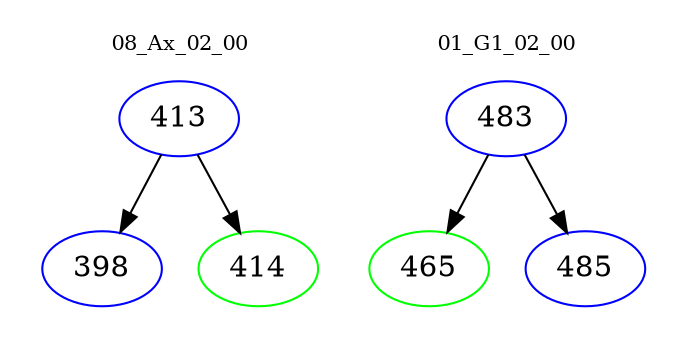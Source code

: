 digraph{
subgraph cluster_0 {
color = white
label = "08_Ax_02_00";
fontsize=10;
T0_413 [label="413", color="blue"]
T0_413 -> T0_398 [color="black"]
T0_398 [label="398", color="blue"]
T0_413 -> T0_414 [color="black"]
T0_414 [label="414", color="green"]
}
subgraph cluster_1 {
color = white
label = "01_G1_02_00";
fontsize=10;
T1_483 [label="483", color="blue"]
T1_483 -> T1_465 [color="black"]
T1_465 [label="465", color="green"]
T1_483 -> T1_485 [color="black"]
T1_485 [label="485", color="blue"]
}
}

